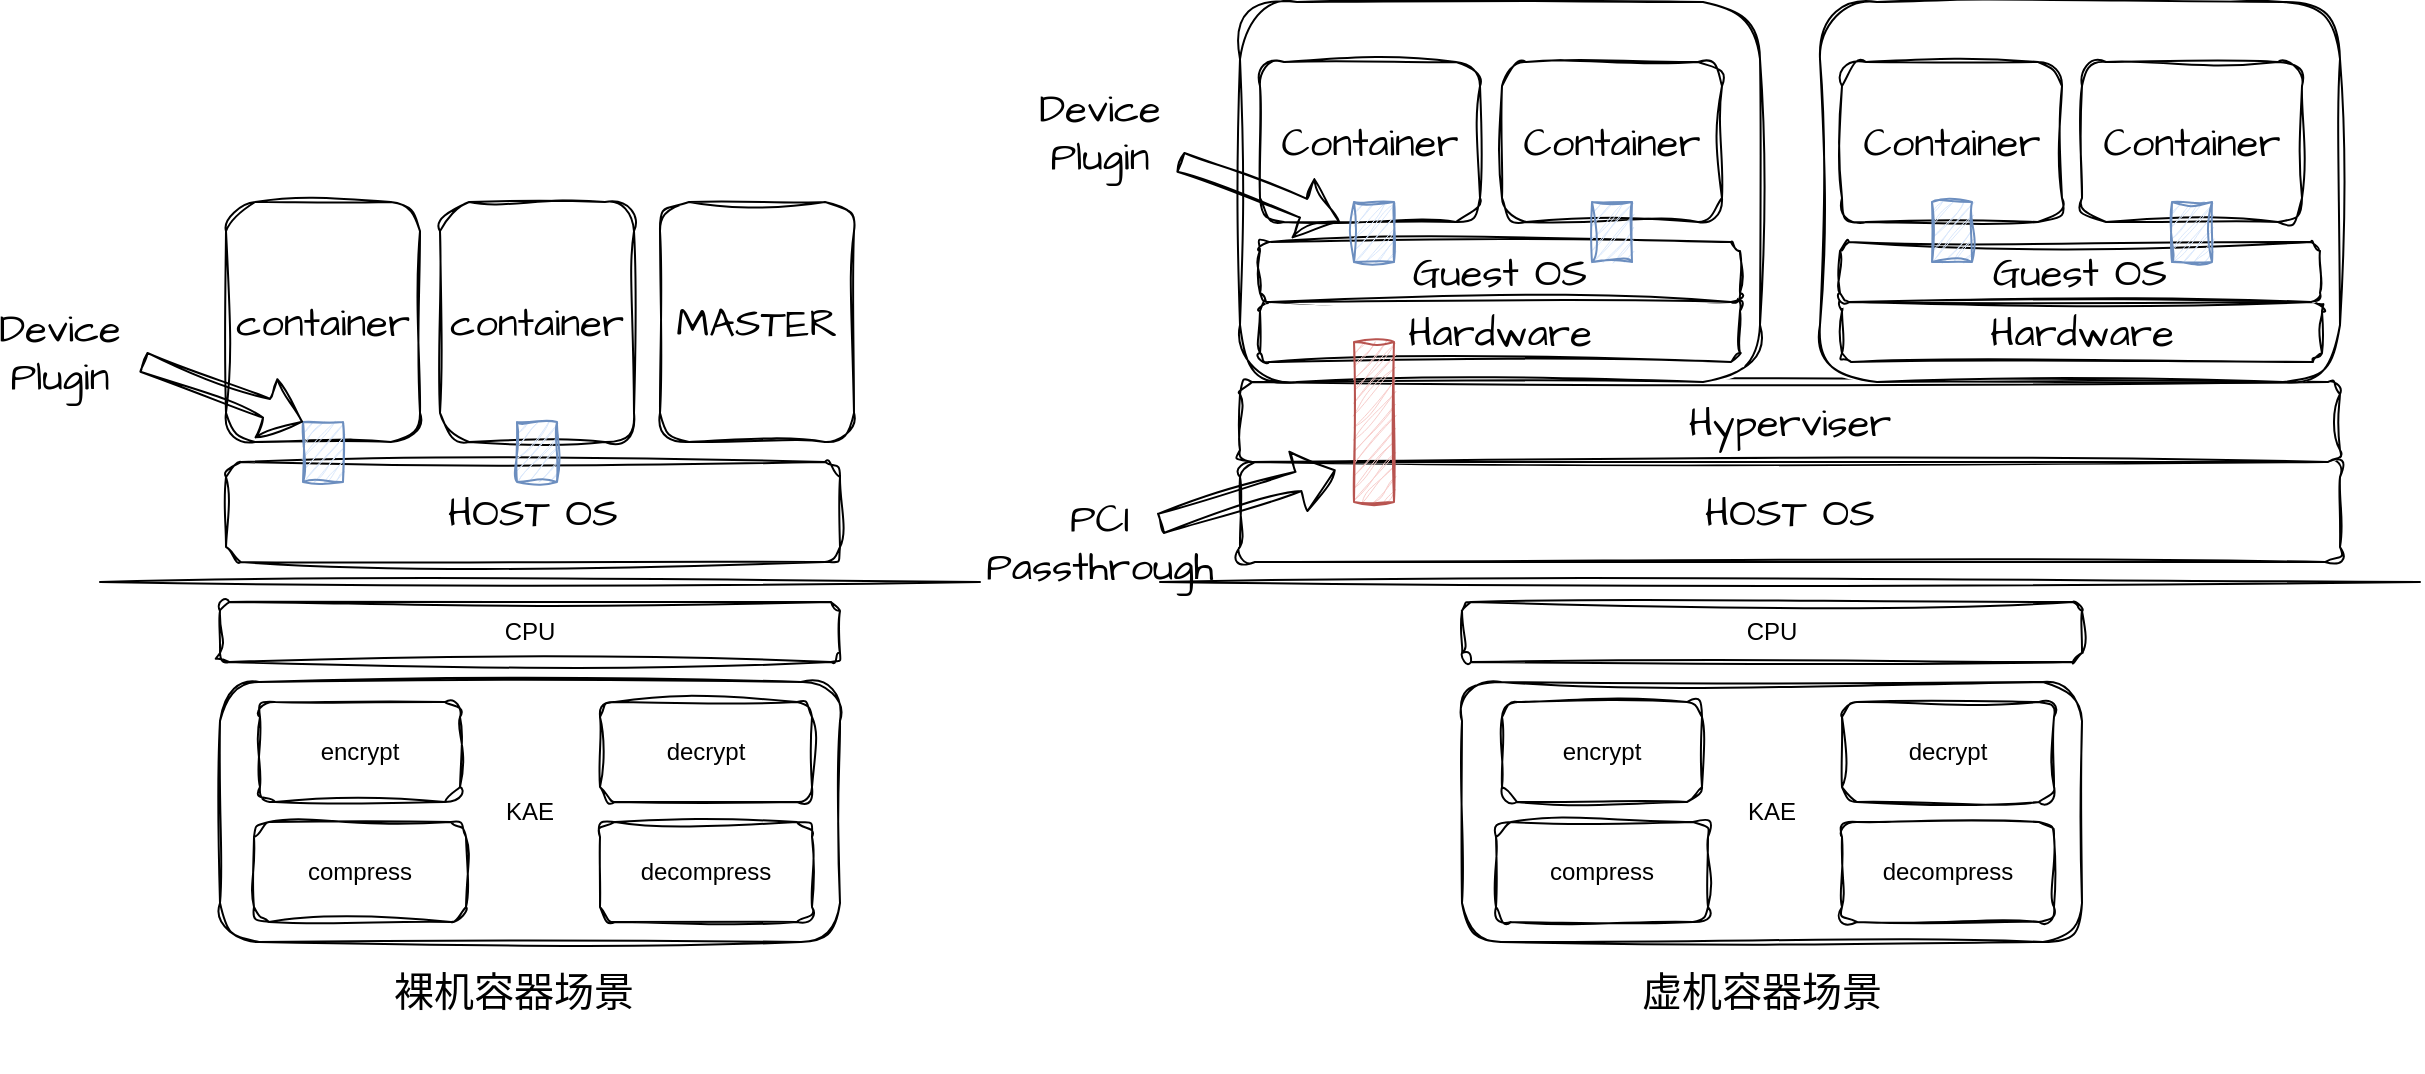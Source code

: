 <mxfile version="22.0.5" type="github">
  <diagram name="第 1 页" id="Vw9vTE5-kbWcQ2b3DYp4">
    <mxGraphModel dx="1686" dy="962" grid="1" gridSize="10" guides="1" tooltips="1" connect="1" arrows="1" fold="1" page="1" pageScale="1" pageWidth="827" pageHeight="1169" math="0" shadow="0">
      <root>
        <mxCell id="0" />
        <mxCell id="1" parent="0" />
        <mxCell id="wgs1tsVIaLZ6GC2X5Z9K-2" value="CPU" style="rounded=1;whiteSpace=wrap;html=1;sketch=1;curveFitting=1;jiggle=2;glass=0;shadow=0;" vertex="1" parent="1">
          <mxGeometry x="240" y="430" width="310" height="30" as="geometry" />
        </mxCell>
        <mxCell id="wgs1tsVIaLZ6GC2X5Z9K-3" value="KAE" style="rounded=1;whiteSpace=wrap;html=1;sketch=1;curveFitting=1;jiggle=2;glass=0;shadow=0;" vertex="1" parent="1">
          <mxGeometry x="240" y="470" width="310" height="130" as="geometry" />
        </mxCell>
        <mxCell id="wgs1tsVIaLZ6GC2X5Z9K-4" value="encrypt" style="rounded=1;whiteSpace=wrap;html=1;sketch=1;curveFitting=1;jiggle=2;glass=0;shadow=0;" vertex="1" parent="1">
          <mxGeometry x="260" y="480" width="100" height="50" as="geometry" />
        </mxCell>
        <mxCell id="wgs1tsVIaLZ6GC2X5Z9K-5" value="decrypt" style="rounded=1;whiteSpace=wrap;html=1;sketch=1;curveFitting=1;jiggle=2;glass=0;shadow=0;" vertex="1" parent="1">
          <mxGeometry x="430" y="480" width="106" height="50" as="geometry" />
        </mxCell>
        <mxCell id="wgs1tsVIaLZ6GC2X5Z9K-6" value="compress" style="rounded=1;whiteSpace=wrap;html=1;sketch=1;curveFitting=1;jiggle=2;glass=0;shadow=0;" vertex="1" parent="1">
          <mxGeometry x="257" y="540" width="106" height="50" as="geometry" />
        </mxCell>
        <mxCell id="wgs1tsVIaLZ6GC2X5Z9K-7" value="decompress" style="rounded=1;whiteSpace=wrap;html=1;sketch=1;curveFitting=1;jiggle=2;glass=0;shadow=0;" vertex="1" parent="1">
          <mxGeometry x="430" y="540" width="106" height="50" as="geometry" />
        </mxCell>
        <mxCell id="wgs1tsVIaLZ6GC2X5Z9K-8" value="" style="endArrow=none;html=1;rounded=0;shadow=0;sketch=1;curveFitting=1;jiggle=2;" edge="1" parent="1">
          <mxGeometry width="50" height="50" relative="1" as="geometry">
            <mxPoint x="180" y="420" as="sourcePoint" />
            <mxPoint x="620" y="420" as="targetPoint" />
          </mxGeometry>
        </mxCell>
        <mxCell id="wgs1tsVIaLZ6GC2X5Z9K-10" value="HOST OS" style="rounded=1;whiteSpace=wrap;html=1;sketch=1;hachureGap=4;jiggle=2;curveFitting=1;fontFamily=Architects Daughter;fontSource=https%3A%2F%2Ffonts.googleapis.com%2Fcss%3Ffamily%3DArchitects%2BDaughter;fontSize=20;" vertex="1" parent="1">
          <mxGeometry x="243" y="360" width="307" height="50" as="geometry" />
        </mxCell>
        <mxCell id="wgs1tsVIaLZ6GC2X5Z9K-11" value="container" style="rounded=1;whiteSpace=wrap;html=1;sketch=1;hachureGap=4;jiggle=2;curveFitting=1;fontFamily=Architects Daughter;fontSource=https%3A%2F%2Ffonts.googleapis.com%2Fcss%3Ffamily%3DArchitects%2BDaughter;fontSize=20;" vertex="1" parent="1">
          <mxGeometry x="243" y="230" width="97" height="120" as="geometry" />
        </mxCell>
        <mxCell id="wgs1tsVIaLZ6GC2X5Z9K-12" value="container" style="rounded=1;whiteSpace=wrap;html=1;sketch=1;hachureGap=4;jiggle=2;curveFitting=1;fontFamily=Architects Daughter;fontSource=https%3A%2F%2Ffonts.googleapis.com%2Fcss%3Ffamily%3DArchitects%2BDaughter;fontSize=20;" vertex="1" parent="1">
          <mxGeometry x="350" y="230" width="97" height="120" as="geometry" />
        </mxCell>
        <mxCell id="wgs1tsVIaLZ6GC2X5Z9K-13" value="MASTER" style="rounded=1;whiteSpace=wrap;html=1;sketch=1;hachureGap=4;jiggle=2;curveFitting=1;fontFamily=Architects Daughter;fontSource=https%3A%2F%2Ffonts.googleapis.com%2Fcss%3Ffamily%3DArchitects%2BDaughter;fontSize=20;" vertex="1" parent="1">
          <mxGeometry x="460" y="230" width="97" height="120" as="geometry" />
        </mxCell>
        <mxCell id="wgs1tsVIaLZ6GC2X5Z9K-14" value="" style="rounded=0;whiteSpace=wrap;html=1;sketch=1;hachureGap=4;jiggle=2;curveFitting=1;fontFamily=Architects Daughter;fontSource=https%3A%2F%2Ffonts.googleapis.com%2Fcss%3Ffamily%3DArchitects%2BDaughter;fontSize=20;fillColor=#dae8fc;strokeColor=#6c8ebf;" vertex="1" parent="1">
          <mxGeometry x="281.5" y="340" width="20" height="30" as="geometry" />
        </mxCell>
        <mxCell id="wgs1tsVIaLZ6GC2X5Z9K-16" value="" style="rounded=0;whiteSpace=wrap;html=1;sketch=1;hachureGap=4;jiggle=2;curveFitting=1;fontFamily=Architects Daughter;fontSource=https%3A%2F%2Ffonts.googleapis.com%2Fcss%3Ffamily%3DArchitects%2BDaughter;fontSize=20;fillColor=#dae8fc;strokeColor=#6c8ebf;" vertex="1" parent="1">
          <mxGeometry x="388.5" y="340" width="20" height="30" as="geometry" />
        </mxCell>
        <mxCell id="wgs1tsVIaLZ6GC2X5Z9K-17" value="Device Plugin" style="text;html=1;strokeColor=none;fillColor=none;align=center;verticalAlign=middle;whiteSpace=wrap;rounded=0;fontSize=20;fontFamily=Architects Daughter;" vertex="1" parent="1">
          <mxGeometry x="130" y="290" width="60" height="30" as="geometry" />
        </mxCell>
        <mxCell id="wgs1tsVIaLZ6GC2X5Z9K-18" value="" style="shape=flexArrow;endArrow=classic;html=1;rounded=0;sketch=1;hachureGap=4;jiggle=2;curveFitting=1;fontFamily=Architects Daughter;fontSource=https%3A%2F%2Ffonts.googleapis.com%2Fcss%3Ffamily%3DArchitects%2BDaughter;fontSize=16;" edge="1" parent="1">
          <mxGeometry width="50" height="50" relative="1" as="geometry">
            <mxPoint x="201.5" y="310" as="sourcePoint" />
            <mxPoint x="281.5" y="340" as="targetPoint" />
          </mxGeometry>
        </mxCell>
        <mxCell id="wgs1tsVIaLZ6GC2X5Z9K-35" value="CPU" style="rounded=1;whiteSpace=wrap;html=1;sketch=1;curveFitting=1;jiggle=2;glass=0;shadow=0;" vertex="1" parent="1">
          <mxGeometry x="861" y="430" width="310" height="30" as="geometry" />
        </mxCell>
        <mxCell id="wgs1tsVIaLZ6GC2X5Z9K-36" value="KAE" style="rounded=1;whiteSpace=wrap;html=1;sketch=1;curveFitting=1;jiggle=2;glass=0;shadow=0;" vertex="1" parent="1">
          <mxGeometry x="861" y="470" width="310" height="130" as="geometry" />
        </mxCell>
        <mxCell id="wgs1tsVIaLZ6GC2X5Z9K-37" value="encrypt" style="rounded=1;whiteSpace=wrap;html=1;sketch=1;curveFitting=1;jiggle=2;glass=0;shadow=0;" vertex="1" parent="1">
          <mxGeometry x="881" y="480" width="100" height="50" as="geometry" />
        </mxCell>
        <mxCell id="wgs1tsVIaLZ6GC2X5Z9K-38" value="decrypt" style="rounded=1;whiteSpace=wrap;html=1;sketch=1;curveFitting=1;jiggle=2;glass=0;shadow=0;" vertex="1" parent="1">
          <mxGeometry x="1051" y="480" width="106" height="50" as="geometry" />
        </mxCell>
        <mxCell id="wgs1tsVIaLZ6GC2X5Z9K-39" value="compress" style="rounded=1;whiteSpace=wrap;html=1;sketch=1;curveFitting=1;jiggle=2;glass=0;shadow=0;" vertex="1" parent="1">
          <mxGeometry x="878" y="540" width="106" height="50" as="geometry" />
        </mxCell>
        <mxCell id="wgs1tsVIaLZ6GC2X5Z9K-40" value="decompress" style="rounded=1;whiteSpace=wrap;html=1;sketch=1;curveFitting=1;jiggle=2;glass=0;shadow=0;" vertex="1" parent="1">
          <mxGeometry x="1051" y="540" width="106" height="50" as="geometry" />
        </mxCell>
        <mxCell id="wgs1tsVIaLZ6GC2X5Z9K-41" value="" style="endArrow=none;html=1;rounded=0;shadow=0;sketch=1;curveFitting=1;jiggle=2;" edge="1" parent="1">
          <mxGeometry width="50" height="50" relative="1" as="geometry">
            <mxPoint x="710" y="420" as="sourcePoint" />
            <mxPoint x="1340" y="420" as="targetPoint" />
          </mxGeometry>
        </mxCell>
        <mxCell id="wgs1tsVIaLZ6GC2X5Z9K-42" value="HOST OS" style="rounded=1;whiteSpace=wrap;html=1;sketch=1;hachureGap=4;jiggle=2;curveFitting=1;fontFamily=Architects Daughter;fontSource=https%3A%2F%2Ffonts.googleapis.com%2Fcss%3Ffamily%3DArchitects%2BDaughter;fontSize=20;" vertex="1" parent="1">
          <mxGeometry x="750" y="360" width="550" height="50" as="geometry" />
        </mxCell>
        <mxCell id="wgs1tsVIaLZ6GC2X5Z9K-50" value="Hyperviser" style="rounded=1;whiteSpace=wrap;html=1;sketch=1;hachureGap=4;jiggle=2;curveFitting=1;fontFamily=Architects Daughter;fontSource=https%3A%2F%2Ffonts.googleapis.com%2Fcss%3Ffamily%3DArchitects%2BDaughter;fontSize=20;" vertex="1" parent="1">
          <mxGeometry x="750" y="320" width="550" height="40" as="geometry" />
        </mxCell>
        <mxCell id="wgs1tsVIaLZ6GC2X5Z9K-51" value="" style="rounded=1;whiteSpace=wrap;html=1;sketch=1;hachureGap=4;jiggle=2;curveFitting=1;fontFamily=Architects Daughter;fontSource=https%3A%2F%2Ffonts.googleapis.com%2Fcss%3Ffamily%3DArchitects%2BDaughter;fontSize=20;" vertex="1" parent="1">
          <mxGeometry x="750" y="130" width="260" height="190" as="geometry" />
        </mxCell>
        <mxCell id="wgs1tsVIaLZ6GC2X5Z9K-52" value="" style="rounded=1;whiteSpace=wrap;html=1;sketch=1;hachureGap=4;jiggle=2;curveFitting=1;fontFamily=Architects Daughter;fontSource=https%3A%2F%2Ffonts.googleapis.com%2Fcss%3Ffamily%3DArchitects%2BDaughter;fontSize=20;" vertex="1" parent="1">
          <mxGeometry x="1040" y="130" width="260" height="190" as="geometry" />
        </mxCell>
        <mxCell id="wgs1tsVIaLZ6GC2X5Z9K-53" value="Hardware" style="rounded=1;whiteSpace=wrap;html=1;sketch=1;hachureGap=4;jiggle=2;curveFitting=1;fontFamily=Architects Daughter;fontSource=https%3A%2F%2Ffonts.googleapis.com%2Fcss%3Ffamily%3DArchitects%2BDaughter;fontSize=20;" vertex="1" parent="1">
          <mxGeometry x="760" y="280" width="240" height="30" as="geometry" />
        </mxCell>
        <mxCell id="wgs1tsVIaLZ6GC2X5Z9K-54" value="Hardware" style="rounded=1;whiteSpace=wrap;html=1;sketch=1;hachureGap=4;jiggle=2;curveFitting=1;fontFamily=Architects Daughter;fontSource=https%3A%2F%2Ffonts.googleapis.com%2Fcss%3Ffamily%3DArchitects%2BDaughter;fontSize=20;" vertex="1" parent="1">
          <mxGeometry x="1051" y="280" width="240" height="30" as="geometry" />
        </mxCell>
        <mxCell id="wgs1tsVIaLZ6GC2X5Z9K-55" value="Guest OS" style="rounded=1;whiteSpace=wrap;html=1;sketch=1;hachureGap=4;jiggle=2;curveFitting=1;fontFamily=Architects Daughter;fontSource=https%3A%2F%2Ffonts.googleapis.com%2Fcss%3Ffamily%3DArchitects%2BDaughter;fontSize=20;" vertex="1" parent="1">
          <mxGeometry x="760" y="250" width="240" height="30" as="geometry" />
        </mxCell>
        <mxCell id="wgs1tsVIaLZ6GC2X5Z9K-56" value="Guest OS" style="rounded=1;whiteSpace=wrap;html=1;sketch=1;hachureGap=4;jiggle=2;curveFitting=1;fontFamily=Architects Daughter;fontSource=https%3A%2F%2Ffonts.googleapis.com%2Fcss%3Ffamily%3DArchitects%2BDaughter;fontSize=20;" vertex="1" parent="1">
          <mxGeometry x="1050" y="250" width="240" height="30" as="geometry" />
        </mxCell>
        <mxCell id="wgs1tsVIaLZ6GC2X5Z9K-57" value="Container" style="rounded=1;whiteSpace=wrap;html=1;sketch=1;hachureGap=4;jiggle=2;curveFitting=1;fontFamily=Architects Daughter;fontSource=https%3A%2F%2Ffonts.googleapis.com%2Fcss%3Ffamily%3DArchitects%2BDaughter;fontSize=20;" vertex="1" parent="1">
          <mxGeometry x="760" y="160" width="110" height="80" as="geometry" />
        </mxCell>
        <mxCell id="wgs1tsVIaLZ6GC2X5Z9K-59" value="Container" style="rounded=1;whiteSpace=wrap;html=1;sketch=1;hachureGap=4;jiggle=2;curveFitting=1;fontFamily=Architects Daughter;fontSource=https%3A%2F%2Ffonts.googleapis.com%2Fcss%3Ffamily%3DArchitects%2BDaughter;fontSize=20;" vertex="1" parent="1">
          <mxGeometry x="881" y="160" width="110" height="80" as="geometry" />
        </mxCell>
        <mxCell id="wgs1tsVIaLZ6GC2X5Z9K-60" value="Container" style="rounded=1;whiteSpace=wrap;html=1;sketch=1;hachureGap=4;jiggle=2;curveFitting=1;fontFamily=Architects Daughter;fontSource=https%3A%2F%2Ffonts.googleapis.com%2Fcss%3Ffamily%3DArchitects%2BDaughter;fontSize=20;" vertex="1" parent="1">
          <mxGeometry x="1051" y="160" width="110" height="80" as="geometry" />
        </mxCell>
        <mxCell id="wgs1tsVIaLZ6GC2X5Z9K-61" value="Container" style="rounded=1;whiteSpace=wrap;html=1;sketch=1;hachureGap=4;jiggle=2;curveFitting=1;fontFamily=Architects Daughter;fontSource=https%3A%2F%2Ffonts.googleapis.com%2Fcss%3Ffamily%3DArchitects%2BDaughter;fontSize=20;" vertex="1" parent="1">
          <mxGeometry x="1171" y="160" width="110" height="80" as="geometry" />
        </mxCell>
        <mxCell id="wgs1tsVIaLZ6GC2X5Z9K-62" value="" style="rounded=0;whiteSpace=wrap;html=1;sketch=1;hachureGap=4;jiggle=2;curveFitting=1;fontFamily=Architects Daughter;fontSource=https%3A%2F%2Ffonts.googleapis.com%2Fcss%3Ffamily%3DArchitects%2BDaughter;fontSize=20;fillColor=#dae8fc;strokeColor=#6c8ebf;" vertex="1" parent="1">
          <mxGeometry x="807" y="230" width="20" height="30" as="geometry" />
        </mxCell>
        <mxCell id="wgs1tsVIaLZ6GC2X5Z9K-63" value="" style="rounded=0;whiteSpace=wrap;html=1;sketch=1;hachureGap=4;jiggle=2;curveFitting=1;fontFamily=Architects Daughter;fontSource=https%3A%2F%2Ffonts.googleapis.com%2Fcss%3Ffamily%3DArchitects%2BDaughter;fontSize=20;fillColor=#dae8fc;strokeColor=#6c8ebf;" vertex="1" parent="1">
          <mxGeometry x="926" y="230" width="20" height="30" as="geometry" />
        </mxCell>
        <mxCell id="wgs1tsVIaLZ6GC2X5Z9K-64" value="" style="rounded=0;whiteSpace=wrap;html=1;sketch=1;hachureGap=4;jiggle=2;curveFitting=1;fontFamily=Architects Daughter;fontSource=https%3A%2F%2Ffonts.googleapis.com%2Fcss%3Ffamily%3DArchitects%2BDaughter;fontSize=20;fillColor=#dae8fc;strokeColor=#6c8ebf;" vertex="1" parent="1">
          <mxGeometry x="1096" y="230" width="20" height="30" as="geometry" />
        </mxCell>
        <mxCell id="wgs1tsVIaLZ6GC2X5Z9K-66" value="" style="rounded=0;whiteSpace=wrap;html=1;sketch=1;hachureGap=4;jiggle=2;curveFitting=1;fontFamily=Architects Daughter;fontSource=https%3A%2F%2Ffonts.googleapis.com%2Fcss%3Ffamily%3DArchitects%2BDaughter;fontSize=20;fillColor=#dae8fc;strokeColor=#6c8ebf;" vertex="1" parent="1">
          <mxGeometry x="1216" y="230" width="20" height="30" as="geometry" />
        </mxCell>
        <mxCell id="wgs1tsVIaLZ6GC2X5Z9K-67" value="Device Plugin" style="text;html=1;strokeColor=none;fillColor=none;align=center;verticalAlign=middle;whiteSpace=wrap;rounded=0;fontSize=20;fontFamily=Architects Daughter;" vertex="1" parent="1">
          <mxGeometry x="650" y="180" width="60" height="30" as="geometry" />
        </mxCell>
        <mxCell id="wgs1tsVIaLZ6GC2X5Z9K-68" value="" style="shape=flexArrow;endArrow=classic;html=1;rounded=0;sketch=1;hachureGap=4;jiggle=2;curveFitting=1;fontFamily=Architects Daughter;fontSource=https%3A%2F%2Ffonts.googleapis.com%2Fcss%3Ffamily%3DArchitects%2BDaughter;fontSize=16;" edge="1" parent="1">
          <mxGeometry width="50" height="50" relative="1" as="geometry">
            <mxPoint x="720" y="210" as="sourcePoint" />
            <mxPoint x="800" y="240" as="targetPoint" />
          </mxGeometry>
        </mxCell>
        <mxCell id="wgs1tsVIaLZ6GC2X5Z9K-70" value="PCI&lt;br&gt;Passthrough" style="text;html=1;strokeColor=none;fillColor=none;align=center;verticalAlign=middle;whiteSpace=wrap;rounded=0;fontSize=20;fontFamily=Architects Daughter;" vertex="1" parent="1">
          <mxGeometry x="650" y="360" width="60" height="80" as="geometry" />
        </mxCell>
        <mxCell id="wgs1tsVIaLZ6GC2X5Z9K-72" value="" style="shape=flexArrow;endArrow=classic;html=1;rounded=0;sketch=1;hachureGap=4;jiggle=2;curveFitting=1;fontFamily=Architects Daughter;fontSource=https%3A%2F%2Ffonts.googleapis.com%2Fcss%3Ffamily%3DArchitects%2BDaughter;fontSize=16;entryX=0.087;entryY=1.1;entryDx=0;entryDy=0;entryPerimeter=0;" edge="1" parent="1" source="wgs1tsVIaLZ6GC2X5Z9K-70" target="wgs1tsVIaLZ6GC2X5Z9K-50">
          <mxGeometry width="50" height="50" relative="1" as="geometry">
            <mxPoint x="710" y="335" as="sourcePoint" />
            <mxPoint x="790" y="365" as="targetPoint" />
          </mxGeometry>
        </mxCell>
        <mxCell id="wgs1tsVIaLZ6GC2X5Z9K-73" value="" style="rounded=0;whiteSpace=wrap;html=1;sketch=1;hachureGap=4;jiggle=2;curveFitting=1;fontFamily=Architects Daughter;fontSource=https%3A%2F%2Ffonts.googleapis.com%2Fcss%3Ffamily%3DArchitects%2BDaughter;fontSize=20;fillColor=#f8cecc;strokeColor=#b85450;" vertex="1" parent="1">
          <mxGeometry x="807" y="300" width="20" height="80" as="geometry" />
        </mxCell>
        <mxCell id="wgs1tsVIaLZ6GC2X5Z9K-74" value="裸机容器场景" style="text;html=1;strokeColor=none;fillColor=none;align=center;verticalAlign=middle;whiteSpace=wrap;rounded=0;fontSize=20;fontFamily=Architects Daughter;" vertex="1" parent="1">
          <mxGeometry x="301.5" y="585" width="170" height="80" as="geometry" />
        </mxCell>
        <mxCell id="wgs1tsVIaLZ6GC2X5Z9K-75" value="虚机容器场景" style="text;html=1;strokeColor=none;fillColor=none;align=center;verticalAlign=middle;whiteSpace=wrap;rounded=0;fontSize=20;fontFamily=Architects Daughter;" vertex="1" parent="1">
          <mxGeometry x="926" y="585" width="170" height="80" as="geometry" />
        </mxCell>
      </root>
    </mxGraphModel>
  </diagram>
</mxfile>
